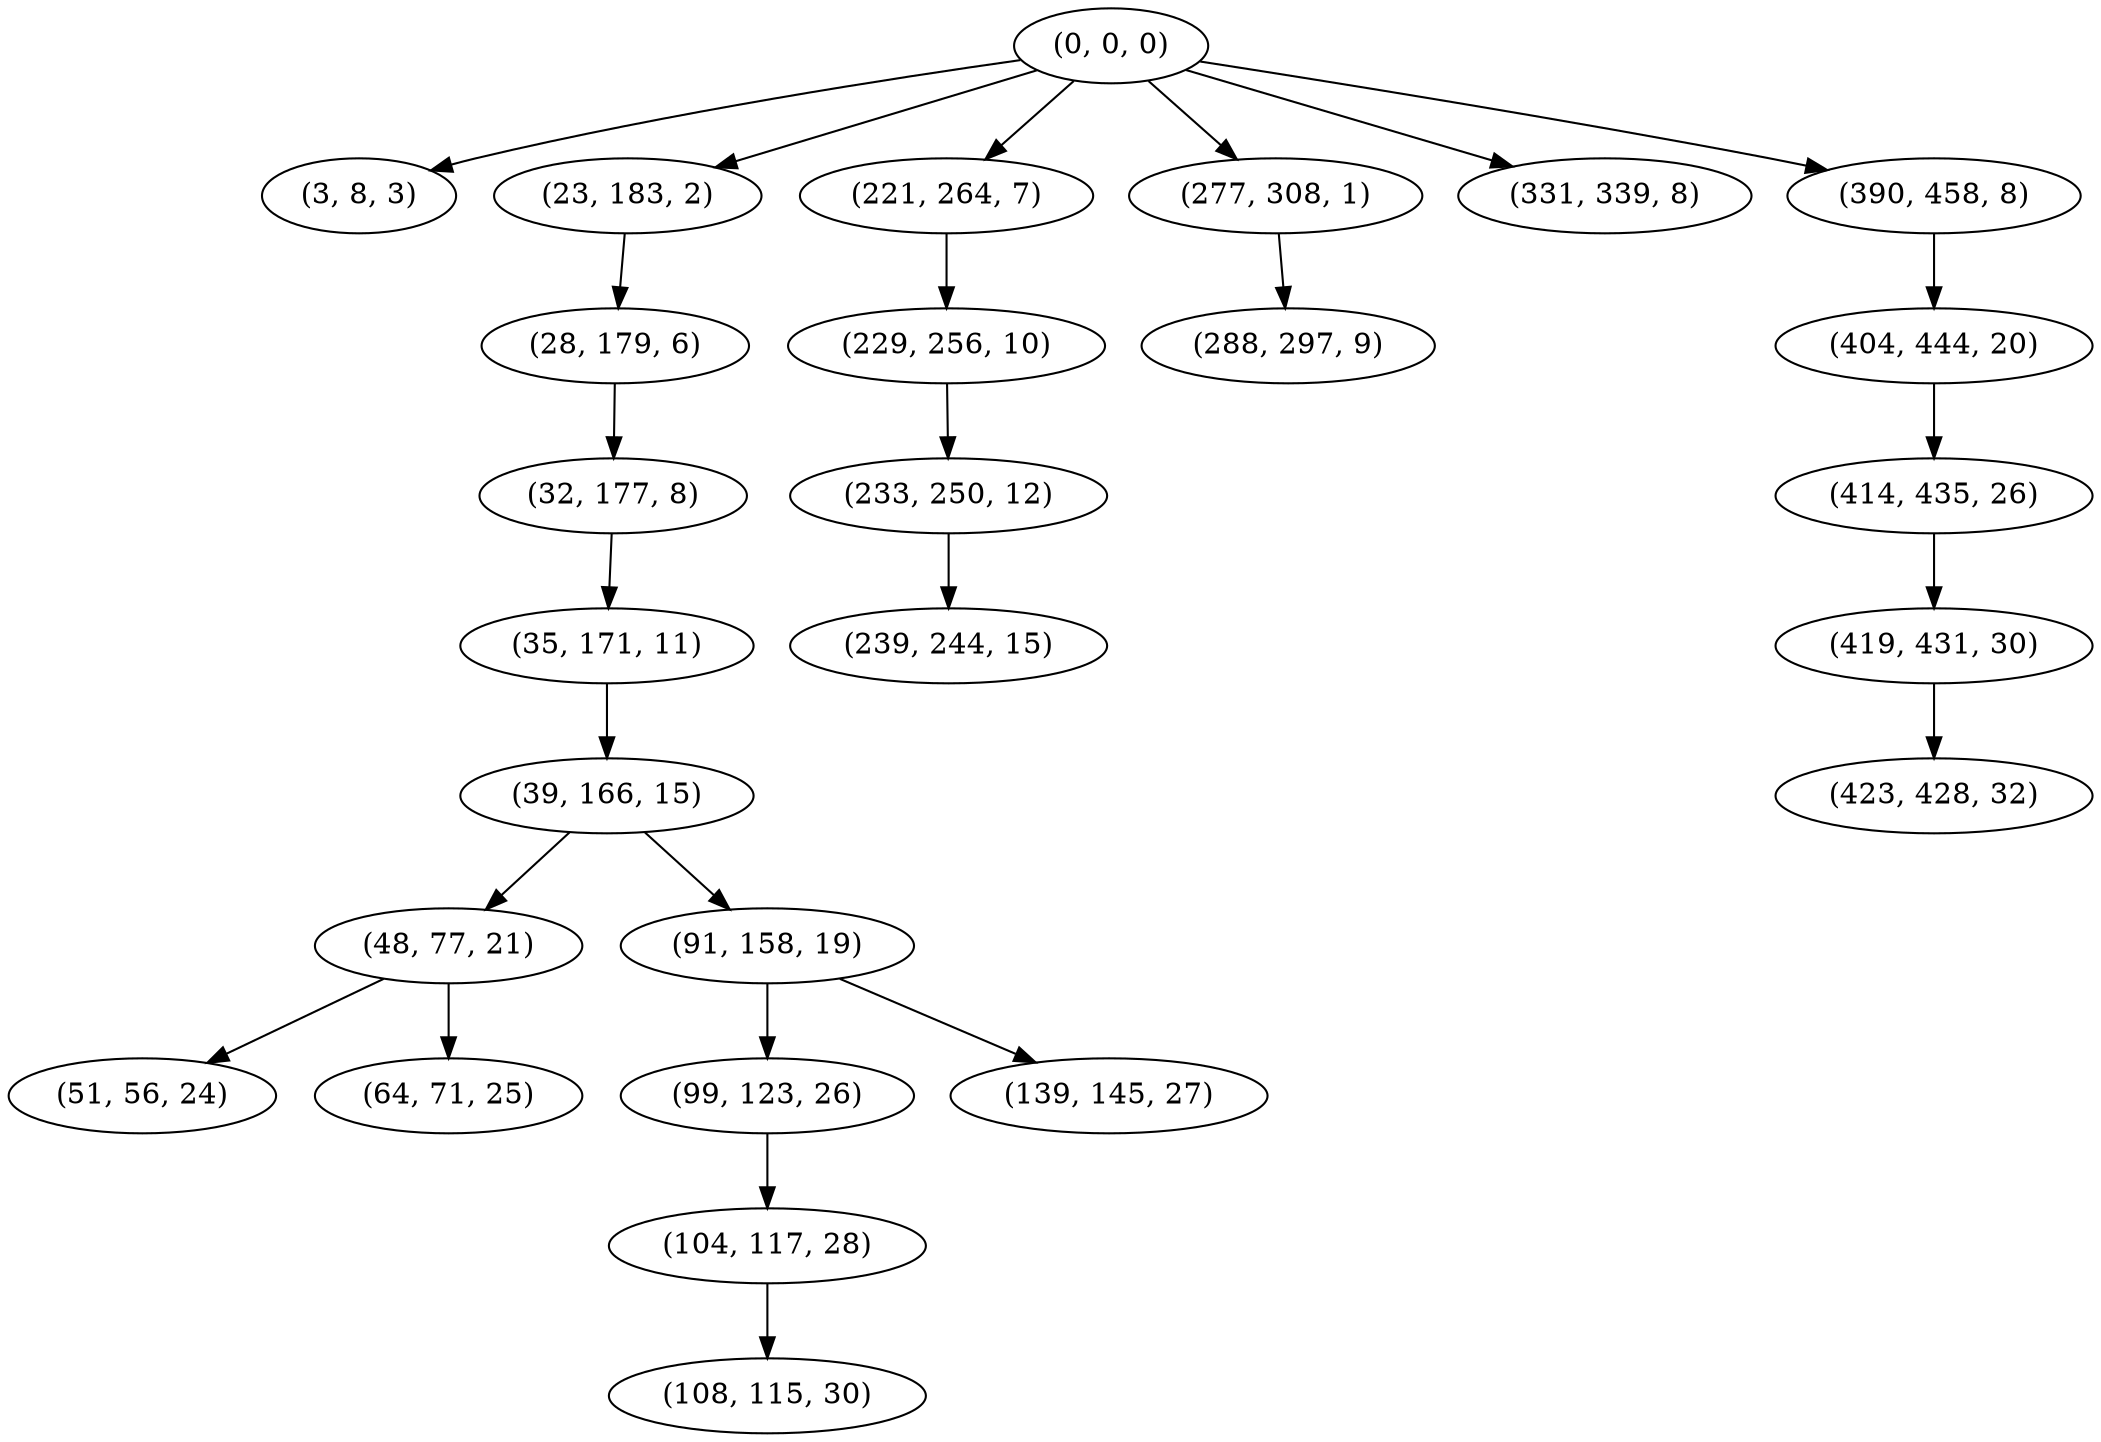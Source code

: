 digraph tree {
    "(0, 0, 0)";
    "(3, 8, 3)";
    "(23, 183, 2)";
    "(28, 179, 6)";
    "(32, 177, 8)";
    "(35, 171, 11)";
    "(39, 166, 15)";
    "(48, 77, 21)";
    "(51, 56, 24)";
    "(64, 71, 25)";
    "(91, 158, 19)";
    "(99, 123, 26)";
    "(104, 117, 28)";
    "(108, 115, 30)";
    "(139, 145, 27)";
    "(221, 264, 7)";
    "(229, 256, 10)";
    "(233, 250, 12)";
    "(239, 244, 15)";
    "(277, 308, 1)";
    "(288, 297, 9)";
    "(331, 339, 8)";
    "(390, 458, 8)";
    "(404, 444, 20)";
    "(414, 435, 26)";
    "(419, 431, 30)";
    "(423, 428, 32)";
    "(0, 0, 0)" -> "(3, 8, 3)";
    "(0, 0, 0)" -> "(23, 183, 2)";
    "(0, 0, 0)" -> "(221, 264, 7)";
    "(0, 0, 0)" -> "(277, 308, 1)";
    "(0, 0, 0)" -> "(331, 339, 8)";
    "(0, 0, 0)" -> "(390, 458, 8)";
    "(23, 183, 2)" -> "(28, 179, 6)";
    "(28, 179, 6)" -> "(32, 177, 8)";
    "(32, 177, 8)" -> "(35, 171, 11)";
    "(35, 171, 11)" -> "(39, 166, 15)";
    "(39, 166, 15)" -> "(48, 77, 21)";
    "(39, 166, 15)" -> "(91, 158, 19)";
    "(48, 77, 21)" -> "(51, 56, 24)";
    "(48, 77, 21)" -> "(64, 71, 25)";
    "(91, 158, 19)" -> "(99, 123, 26)";
    "(91, 158, 19)" -> "(139, 145, 27)";
    "(99, 123, 26)" -> "(104, 117, 28)";
    "(104, 117, 28)" -> "(108, 115, 30)";
    "(221, 264, 7)" -> "(229, 256, 10)";
    "(229, 256, 10)" -> "(233, 250, 12)";
    "(233, 250, 12)" -> "(239, 244, 15)";
    "(277, 308, 1)" -> "(288, 297, 9)";
    "(390, 458, 8)" -> "(404, 444, 20)";
    "(404, 444, 20)" -> "(414, 435, 26)";
    "(414, 435, 26)" -> "(419, 431, 30)";
    "(419, 431, 30)" -> "(423, 428, 32)";
}
